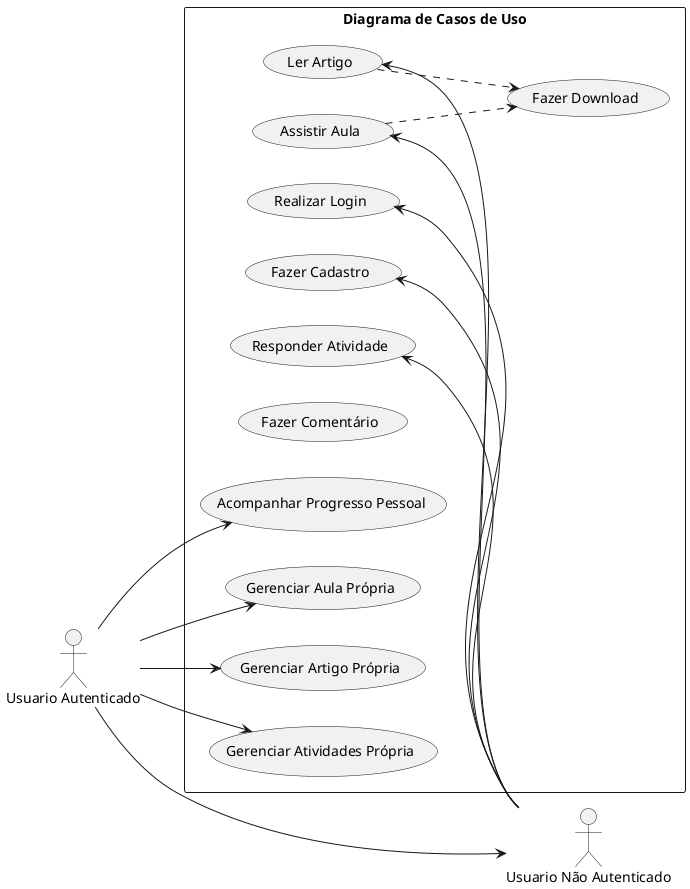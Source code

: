 @startuml "Diagrama de Caso de Uso"
left to right direction

:usuario_autenticado: as "Usuario Autenticado"
:usuario_nao_autenticado: as "Usuario Não Autenticado"

rectangle "Diagrama de Casos de Uso" {

    (Assistir Aula) as assistir_aula
    (Ler Artigo) as ler_artigo
    (Responder Atividade) as responder_atividade
    (Fazer Comentário) as fazer_comentario
    
    (Realizar Login) as realizar_login
    (Fazer Cadastro) as fazer_cadastro

    (Acompanhar Progresso Pessoal) as acompanhar_progresso_pessoal

    (Fazer Download) as fazer_download

    (Gerenciar Aula Própria) as gerenciar_aula
    (Gerenciar Artigo Própria) as gerenciar_artigo
    (Gerenciar Atividades Própria) as gerenciar_atividades
    
}

usuario_nao_autenticado -up-> assistir_aula
usuario_nao_autenticado -up-> ler_artigo
usuario_nao_autenticado -up-> responder_atividade
usuario_nao_autenticado -up-> fazer_cadastro
usuario_nao_autenticado -up-> realizar_login

assistir_aula ..> fazer_download <<extend>>
ler_artigo ..> fazer_download <<extend>>

usuario_autenticado --> usuario_nao_autenticado

usuario_autenticado -down-> gerenciar_artigo
usuario_autenticado -down-> gerenciar_atividades
usuario_autenticado -down-> gerenciar_aula
usuario_autenticado -down-> acompanhar_progresso_pessoal



@enduml